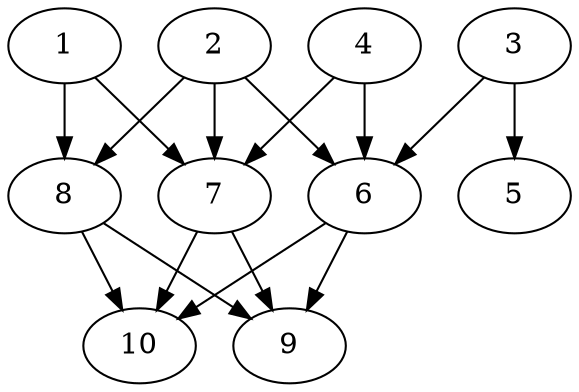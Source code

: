 // DAG automatically generated by daggen at Tue Aug  6 16:21:19 2019
// ./daggen --dot -n 10 --ccr 0.4 --fat 0.8 --regular 0.5 --density 0.7 --mindata 5242880 --maxdata 52428800 
digraph G {
  1 [size="106283520", alpha="0.01", expect_size="42513408"] 
  1 -> 7 [size ="42513408"]
  1 -> 8 [size ="42513408"]
  2 [size="21501440", alpha="0.17", expect_size="8600576"] 
  2 -> 6 [size ="8600576"]
  2 -> 7 [size ="8600576"]
  2 -> 8 [size ="8600576"]
  3 [size="47014400", alpha="0.10", expect_size="18805760"] 
  3 -> 5 [size ="18805760"]
  3 -> 6 [size ="18805760"]
  4 [size="18862080", alpha="0.18", expect_size="7544832"] 
  4 -> 6 [size ="7544832"]
  4 -> 7 [size ="7544832"]
  5 [size="41786880", alpha="0.19", expect_size="16714752"] 
  6 [size="121653760", alpha="0.05", expect_size="48661504"] 
  6 -> 9 [size ="48661504"]
  6 -> 10 [size ="48661504"]
  7 [size="55498240", alpha="0.07", expect_size="22199296"] 
  7 -> 9 [size ="22199296"]
  7 -> 10 [size ="22199296"]
  8 [size="117872640", alpha="0.03", expect_size="47149056"] 
  8 -> 9 [size ="47149056"]
  8 -> 10 [size ="47149056"]
  9 [size="72512000", alpha="0.06", expect_size="29004800"] 
  10 [size="96593920", alpha="0.10", expect_size="38637568"] 
}
